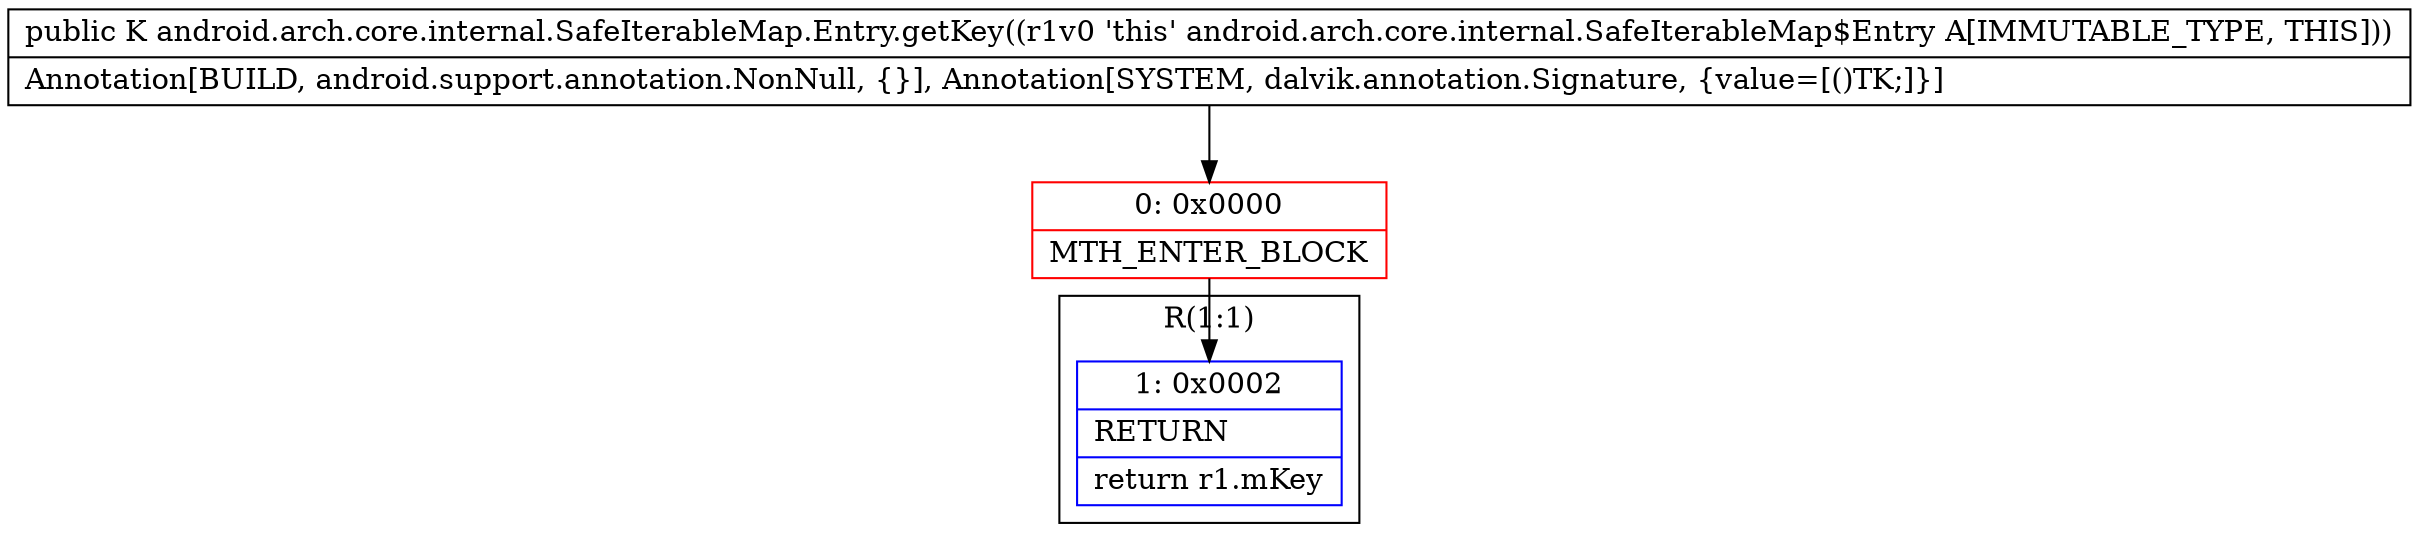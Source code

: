 digraph "CFG forandroid.arch.core.internal.SafeIterableMap.Entry.getKey()Ljava\/lang\/Object;" {
subgraph cluster_Region_686352973 {
label = "R(1:1)";
node [shape=record,color=blue];
Node_1 [shape=record,label="{1\:\ 0x0002|RETURN\l|return r1.mKey\l}"];
}
Node_0 [shape=record,color=red,label="{0\:\ 0x0000|MTH_ENTER_BLOCK\l}"];
MethodNode[shape=record,label="{public K android.arch.core.internal.SafeIterableMap.Entry.getKey((r1v0 'this' android.arch.core.internal.SafeIterableMap$Entry A[IMMUTABLE_TYPE, THIS]))  | Annotation[BUILD, android.support.annotation.NonNull, \{\}], Annotation[SYSTEM, dalvik.annotation.Signature, \{value=[()TK;]\}]\l}"];
MethodNode -> Node_0;
Node_0 -> Node_1;
}

